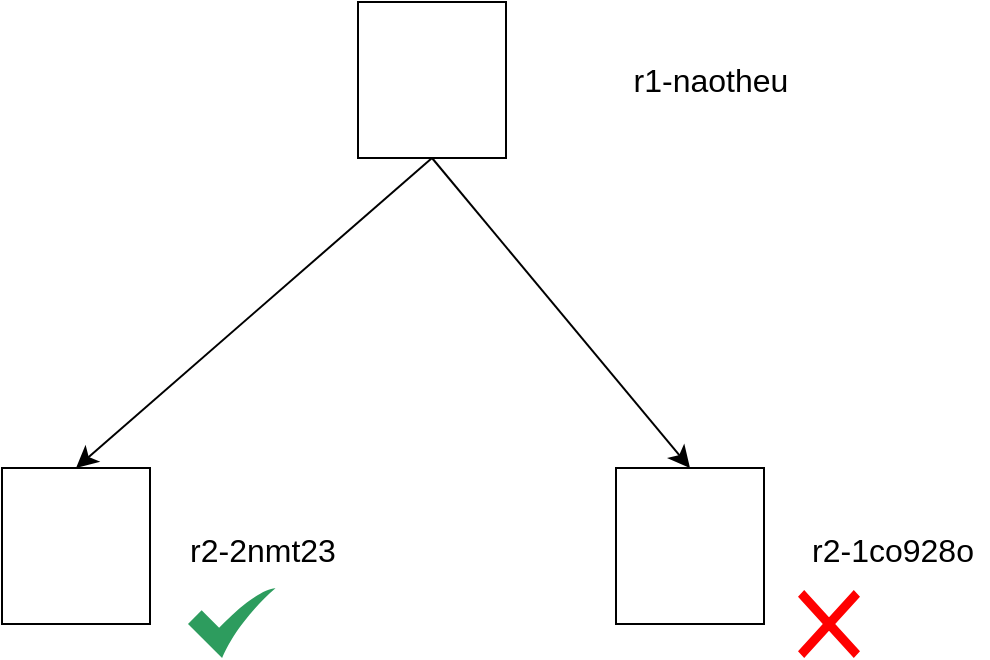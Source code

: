 <mxfile version="24.7.12">
  <diagram name="Page-1" id="FRvvaF8NKtqmv-qgtZw7">
    <mxGraphModel dx="1110" dy="1174" grid="0" gridSize="10" guides="1" tooltips="1" connect="1" arrows="1" fold="1" page="0" pageScale="1" pageWidth="827" pageHeight="1169" math="0" shadow="0">
      <root>
        <mxCell id="0" />
        <mxCell id="1" parent="0" />
        <mxCell id="PjNXBBbHARn_HDo8mcbn-6" style="edgeStyle=none;curved=1;rounded=0;orthogonalLoop=1;jettySize=auto;html=1;exitX=0.5;exitY=1;exitDx=0;exitDy=0;entryX=0.5;entryY=0;entryDx=0;entryDy=0;fontSize=12;startSize=8;endSize=8;" parent="1" source="PjNXBBbHARn_HDo8mcbn-1" target="PjNXBBbHARn_HDo8mcbn-3" edge="1">
          <mxGeometry relative="1" as="geometry" />
        </mxCell>
        <mxCell id="PjNXBBbHARn_HDo8mcbn-10" style="edgeStyle=none;curved=1;rounded=0;orthogonalLoop=1;jettySize=auto;html=1;exitX=0.5;exitY=1;exitDx=0;exitDy=0;entryX=0.5;entryY=0;entryDx=0;entryDy=0;fontSize=12;startSize=8;endSize=8;" parent="1" source="PjNXBBbHARn_HDo8mcbn-1" target="PjNXBBbHARn_HDo8mcbn-8" edge="1">
          <mxGeometry relative="1" as="geometry" />
        </mxCell>
        <mxCell id="PjNXBBbHARn_HDo8mcbn-1" value="" style="rounded=0;whiteSpace=wrap;html=1;" parent="1" vertex="1">
          <mxGeometry x="37" y="-114" width="74" height="78" as="geometry" />
        </mxCell>
        <mxCell id="PjNXBBbHARn_HDo8mcbn-2" value="r1-naotheu" style="text;html=1;align=center;verticalAlign=middle;whiteSpace=wrap;rounded=0;fontSize=16;" parent="1" vertex="1">
          <mxGeometry x="166" y="-90" width="95" height="30" as="geometry" />
        </mxCell>
        <mxCell id="PjNXBBbHARn_HDo8mcbn-3" value="" style="rounded=0;whiteSpace=wrap;html=1;" parent="1" vertex="1">
          <mxGeometry x="-141" y="119" width="74" height="78" as="geometry" />
        </mxCell>
        <mxCell id="PjNXBBbHARn_HDo8mcbn-4" value="r2-2nmt23" style="text;html=1;align=center;verticalAlign=middle;whiteSpace=wrap;rounded=0;fontSize=16;" parent="1" vertex="1">
          <mxGeometry x="-58" y="145" width="95" height="30" as="geometry" />
        </mxCell>
        <mxCell id="PjNXBBbHARn_HDo8mcbn-8" value="" style="rounded=0;whiteSpace=wrap;html=1;" parent="1" vertex="1">
          <mxGeometry x="166" y="119" width="74" height="78" as="geometry" />
        </mxCell>
        <mxCell id="PjNXBBbHARn_HDo8mcbn-9" value="r2-1co928o" style="text;html=1;align=center;verticalAlign=middle;whiteSpace=wrap;rounded=0;fontSize=16;" parent="1" vertex="1">
          <mxGeometry x="257" y="145" width="95" height="30" as="geometry" />
        </mxCell>
        <mxCell id="puaa9dSUq1PWv7Cgg6J2-1" value="" style="sketch=0;html=1;aspect=fixed;strokeColor=none;shadow=0;align=center;fillColor=#2D9C5E;verticalAlign=top;labelPosition=center;verticalLabelPosition=bottom;shape=mxgraph.gcp2.check" vertex="1" parent="1">
          <mxGeometry x="-48" y="179" width="43.75" height="35" as="geometry" />
        </mxCell>
        <mxCell id="puaa9dSUq1PWv7Cgg6J2-3" value="" style="shape=mxgraph.mockup.markup.redX;fillColor=#ff0000;html=1;shadow=0;whiteSpace=wrap;strokeColor=none;" vertex="1" parent="1">
          <mxGeometry x="257" y="180" width="31" height="34" as="geometry" />
        </mxCell>
      </root>
    </mxGraphModel>
  </diagram>
</mxfile>
